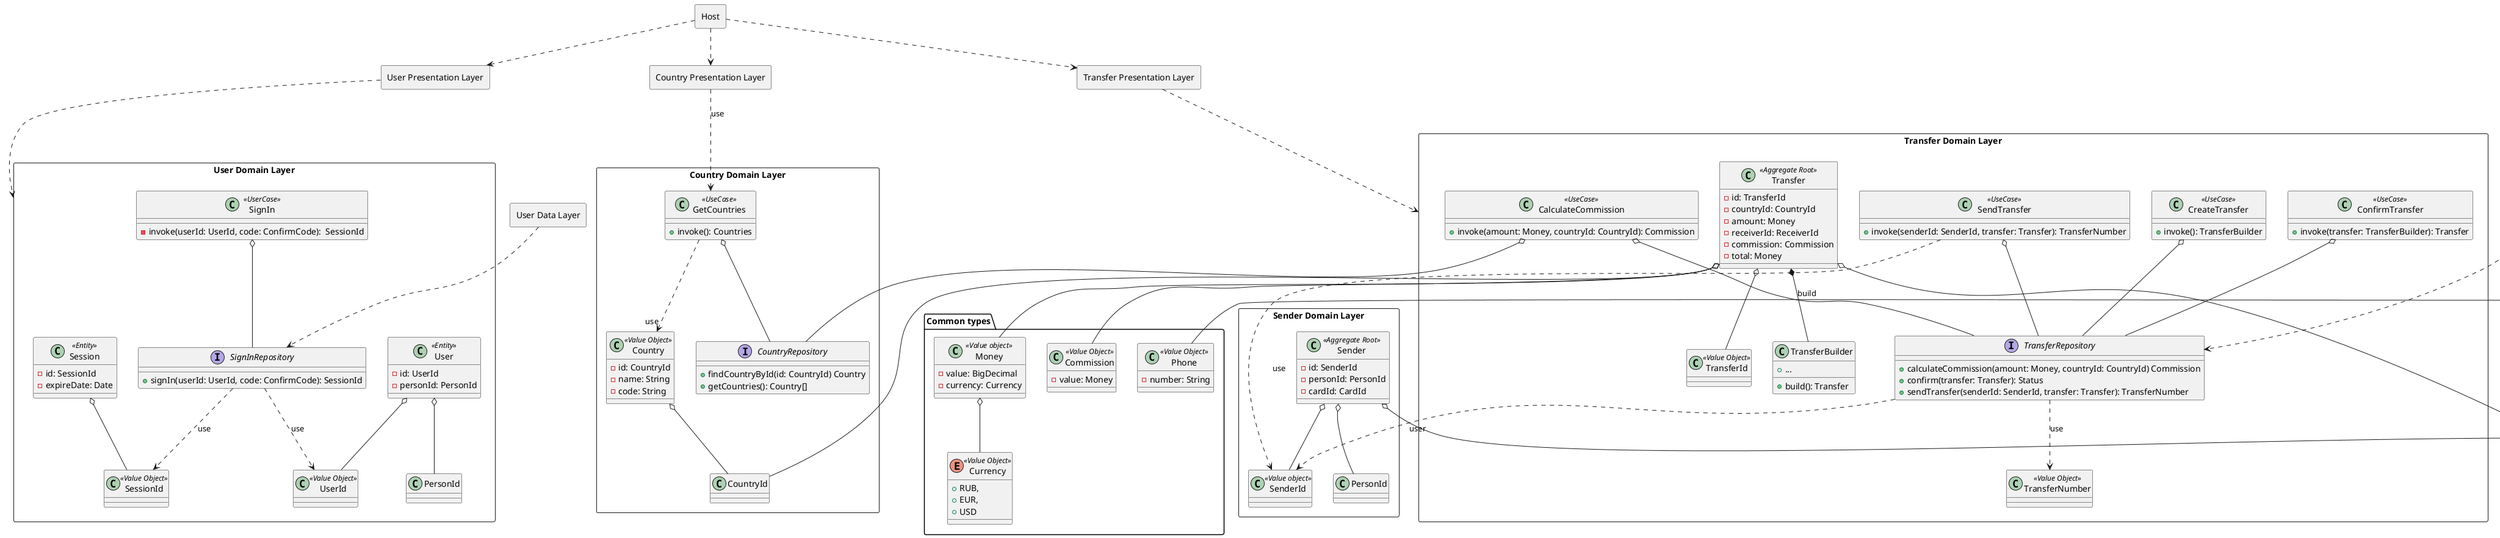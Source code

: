 @startuml

package "Host" <<Rectangle>> {
}

package "Common types" {
    class Phone <<Value Object>> {
        - number: String
    }

    class Commission <<Value Object>> {
        - value: Money
    }

    enum Currency <<Value Object>> {
        + RUB,
        + EUR,
        + USD
    }

    class Money <<Value object>> {
         - value: BigDecimal
         - currency: Currency
    }
    Money o-- Currency
}

package "User Domain Layer" <<Rectangle>> {
    class UserId <<Value Object>>
    class User <<Entity>> {
        - id: UserId
        - personId: PersonId
    }
    User o-- UserId
    User o-- PersonId

    class SessionId <<Value Object>> { }
    class Session <<Entity>> {
        - id: SessionId
        - expireDate: Date
    }
    Session o-- SessionId

    interface SignInRepository {
        + signIn(userId: UserId, code: ConfirmCode): SessionId
    }
    SignInRepository ..> UserId : "use"
    SignInRepository ..> SessionId : "use"

    class SignIn <<UserCase>> {
        - invoke(userId: UserId, code: ConfirmCode):  SessionId
    }
    SignIn o-- SignInRepository
}
package "User Data Layer" <<Rectangle>> {
}
"User Data Layer" ..> SignInRepository

package "User Presentation Layer" <<Rectangle>> {
}
"Host" ..> "User Presentation Layer"
"User Presentation Layer" ..> "User Domain Layer"

package "Country Domain Layer" <<Rectangle>> {
    class CountryId { }
    class Country <<Value Object>> {
        - id: CountryId
        - name: String
        - code: String
    }
    Country o-- CountryId

    interface CountryRepository {
        + findCountryById(id: CountryId) Country
        + getCountries(): Country[]
    }

    class GetCountries <<UseCase>> {
        + invoke(): Countries
    }
    GetCountries o-- CountryRepository
    GetCountries ..> "use" Country
}

package "Country Presentation Layer" <<Rectangle>> {
}
"Host" ..> "Country Presentation Layer"
"Country Presentation Layer" ..> GetCountries : "use"

package "Person Domain Layer" <<Rectangle>> {
    class PersonId <<Value Object>> { }
    class Person <<Entity>> {
        - id: PersonId
        - personName: PersonName
        - phone: Phone
    }
    Person o-- PersonId
    Person o-- Phone
}

package "Card Domain Layer" <<Rectangle>> {
    class CardId <<Value Object>> { }
    class Card <<Entity>> {
        - id: CardId
        - number: String
    }
    Card o-- CardId
}

package "Receiver Domain Layer" <<Rectangle>> {
    class ReceiverId <<Value Object>> { }
    class Receiver <<Aggregate Root>> {
        - id: ReceiverId
        - personId: PersonId
        - cardId: CardId
    }
    Receiver o-- ReceiverId
    Receiver o-- PersonId
    Receiver o-- CardId

    interface ReceiverRepository {
        + findReceiverById(id: ReceiverId): Receiver
    }
    ReceiverRepository ..> Receiver : "use"
}

package "Sender Domain Layer" <<Rectangle>> {
    class SenderId <<Value object>>
    class Sender <<Aggregate Root>> {
        - id: SenderId
        - personId: PersonId
        - cardId: CardId
    }
    Sender o-- SenderId
    Sender o-- PersonId
    Sender o-- CardId
}

package "Transfer Domain Layer" <<Rectangle>> {
    class TransferId <<Value Object>> { }
    class Transfer <<Aggregate Root>> {
        - id: TransferId
        - countryId: CountryId
        - amount: Money
        - receiverId: ReceiverId
        - commission: Commission
        - total: Money
    }
    Transfer o-- TransferId
    Transfer o-- CountryId
    Transfer o-- Money
    Transfer o-- ReceiverId
    Transfer o-- Commission

    class TransferBuilder {
        + ...
        + build(): Transfer
    }
    Transfer *-- TransferBuilder : "build"

    class TransferNumber <<Value Object>> { }

    interface TransferRepository {
        + calculateCommission(amount: Money, countryId: CountryId) Commission
        + confirm(transfer: Transfer): Status
        + sendTransfer(senderId: SenderId, transfer: Transfer): TransferNumber
    }
    TransferRepository ..> TransferNumber : "use"
    TransferRepository ..> SenderId : "user"

    class CreateTransfer <<UseCase>> {
        + invoke(): TransferBuilder
    }
    CreateTransfer o-- TransferRepository

    class CalculateCommission <<UseCase>> {
        + invoke(amount: Money, countryId: CountryId): Commission
    }
    CalculateCommission o-- TransferRepository
    CalculateCommission o-- CountryRepository

    class ConfirmTransfer <<UseCase>> {
        + invoke(transfer: TransferBuilder): Transfer
    }
    ConfirmTransfer o-- TransferRepository

    class SendTransfer <<UseCase>> {
        + invoke(senderId: SenderId, transfer: Transfer): TransferNumber
    }
    SendTransfer o-- TransferRepository
    SendTransfer ..> SenderId : "use"
}

package "Transfer Data Layer" <<Rectangle>> {
}
"Transfer Data Layer" ..> TransferRepository

package "Transfer Presentation Layer" <<Rectangle>> {
}
"Host" ..> "Transfer Presentation Layer"
"Transfer Presentation Layer" ..> "Transfer Domain Layer"


@enduml
